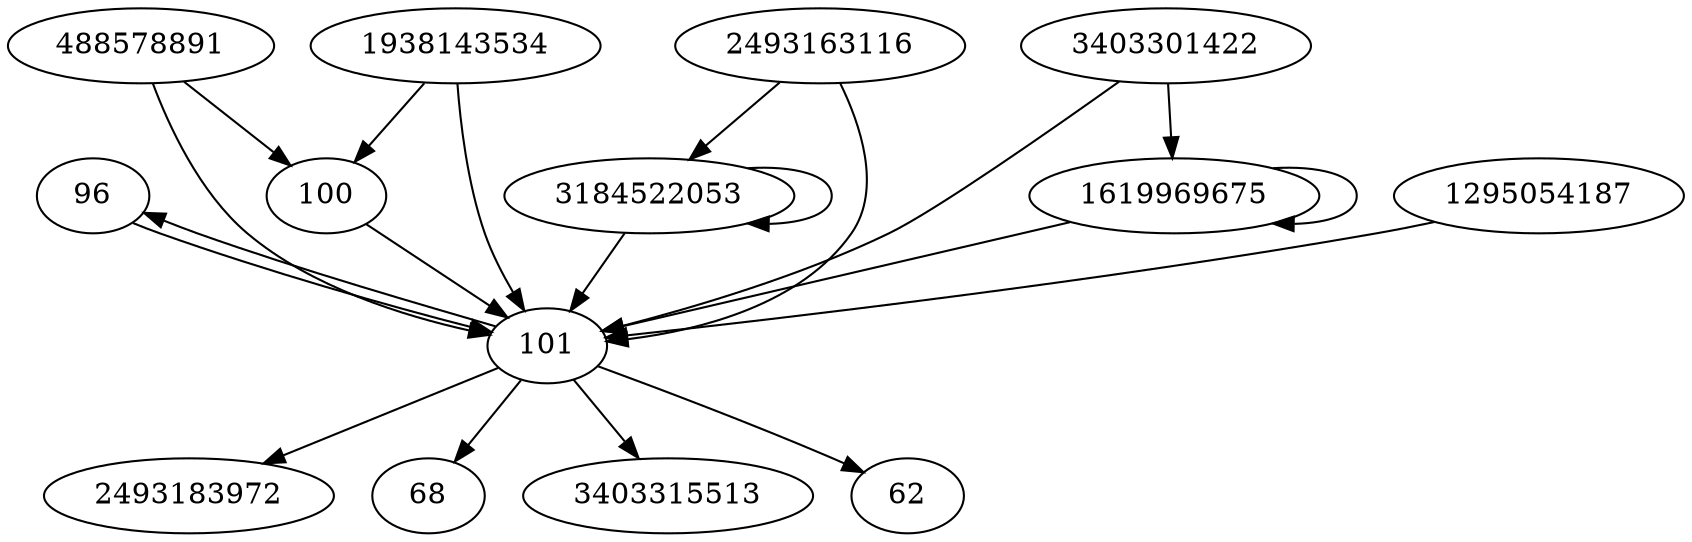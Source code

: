 digraph  {
96;
2493183972;
100;
3184522053;
68;
101;
1619969675;
488578891;
2493163116;
3403301422;
1295054187;
1938143534;
3403315513;
62;
96 -> 101;
100 -> 101;
3184522053 -> 101;
3184522053 -> 3184522053;
101 -> 62;
101 -> 2493183972;
101 -> 3403315513;
101 -> 68;
101 -> 96;
1619969675 -> 1619969675;
1619969675 -> 101;
488578891 -> 100;
488578891 -> 101;
2493163116 -> 101;
2493163116 -> 3184522053;
3403301422 -> 1619969675;
3403301422 -> 101;
1295054187 -> 101;
1938143534 -> 100;
1938143534 -> 101;
}
